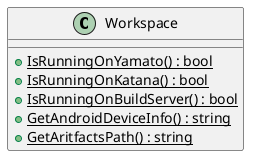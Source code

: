 @startuml
class Workspace {
    + {static} IsRunningOnYamato() : bool
    + {static} IsRunningOnKatana() : bool
    + {static} IsRunningOnBuildServer() : bool
    + {static} GetAndroidDeviceInfo() : string
    + {static} GetAritfactsPath() : string
}
@enduml
